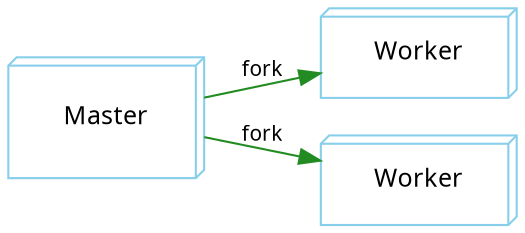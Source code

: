 digraph ngx_process_master_worker {
   rankdir=LR;
   
   node [shape=box3d, width=1.3, height=0.8, color=skyblue, fontname="Verdana", fontsize=12];
   edge [color=forestgreen, fontname="Verdana", fontsize=10];
  
   Master [label="Master", height=0.8];
   Worker1 [label="Worker", height=0.6];
   Worker2 [label="Worker", height=0.6];

   Master -> Worker1 [label="fork"];
   Master -> Worker2 [label="fork"];
}